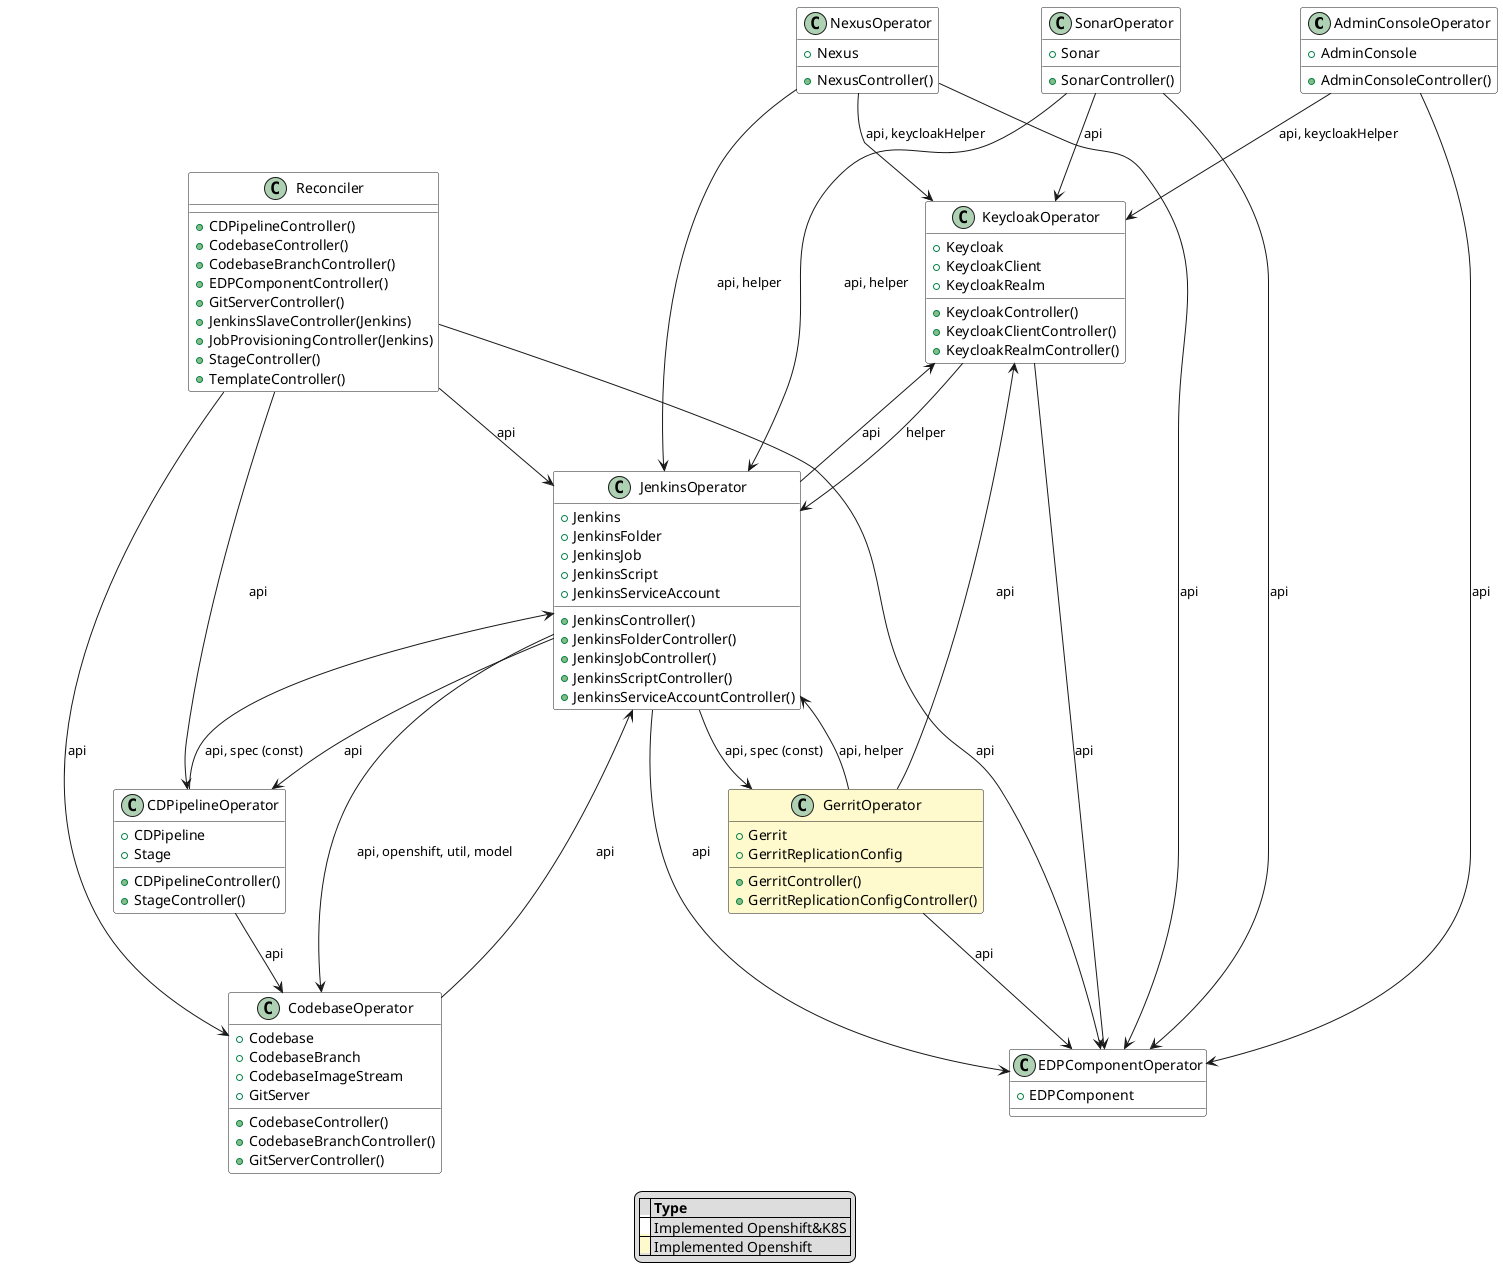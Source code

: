 @startuml

skinparam class {
    BackgroundColor #white
}

class AdminConsoleOperator {
+AdminConsole
+AdminConsoleController()
}
class CDPipelineOperator {
+CDPipeline
+Stage
+CDPipelineController()
+StageController()
}
class CodebaseOperator {
+Codebase
+CodebaseBranch
+CodebaseImageStream
+GitServer
+CodebaseController()
+CodebaseBranchController()
+GitServerController()
}
class EDPComponentOperator {
+EDPComponent
}
class GerritOperator #lemonchiffon {
+Gerrit
+GerritReplicationConfig
+GerritController()
+GerritReplicationConfigController()
}
class JenkinsOperator {
+Jenkins
+JenkinsFolder
+JenkinsJob
+JenkinsScript
+JenkinsServiceAccount
+JenkinsController()
+JenkinsFolderController()
+JenkinsJobController()
+JenkinsScriptController()
+JenkinsServiceAccountController()
}
class KeycloakOperator {
+Keycloak
+KeycloakClient
+KeycloakRealm
+KeycloakController()
+KeycloakClientController()
+KeycloakRealmController()
}
class NexusOperator  {
+Nexus
+NexusController()
}
class SonarOperator {
+Sonar
+SonarController()
}
class Reconciler {
+CDPipelineController()
+CodebaseController()
+CodebaseBranchController()
+EDPComponentController()
+GitServerController()
+JenkinsSlaveController(Jenkins)
+JobProvisioningController(Jenkins)
+StageController()
+TemplateController()
}

AdminConsoleOperator --> EDPComponentOperator : api
AdminConsoleOperator --> KeycloakOperator : api, keycloakHelper
CDPipelineOperator --> CodebaseOperator : api
CDPipelineOperator --> JenkinsOperator : api, spec (const)
CodebaseOperator --> JenkinsOperator : api
GerritOperator --> EDPComponentOperator : api
GerritOperator --> JenkinsOperator : api, helper
GerritOperator --> KeycloakOperator : api
JenkinsOperator --> CDPipelineOperator : api
JenkinsOperator --> CodebaseOperator : api, openshift, util, model
JenkinsOperator --> EDPComponentOperator : api
JenkinsOperator --> GerritOperator : api, spec (const)
JenkinsOperator --> KeycloakOperator : api
KeycloakOperator --> EDPComponentOperator : api
KeycloakOperator --> JenkinsOperator : helper
NexusOperator --> EDPComponentOperator : api
NexusOperator --> JenkinsOperator : api, helper
NexusOperator --> KeycloakOperator : api, keycloakHelper
SonarOperator --> EDPComponentOperator : api
SonarOperator --> JenkinsOperator : api, helper
SonarOperator --> KeycloakOperator : api
Reconciler --> CDPipelineOperator : api
Reconciler --> CodebaseOperator : api
Reconciler --> EDPComponentOperator : api
Reconciler --> JenkinsOperator : api

legend
|= |= Type |
|<back:white>   </back>| Implemented Openshift&K8S |
|<back:#lemonchiffon>   </back>| Implemented Openshift |
endlegend

@enduml